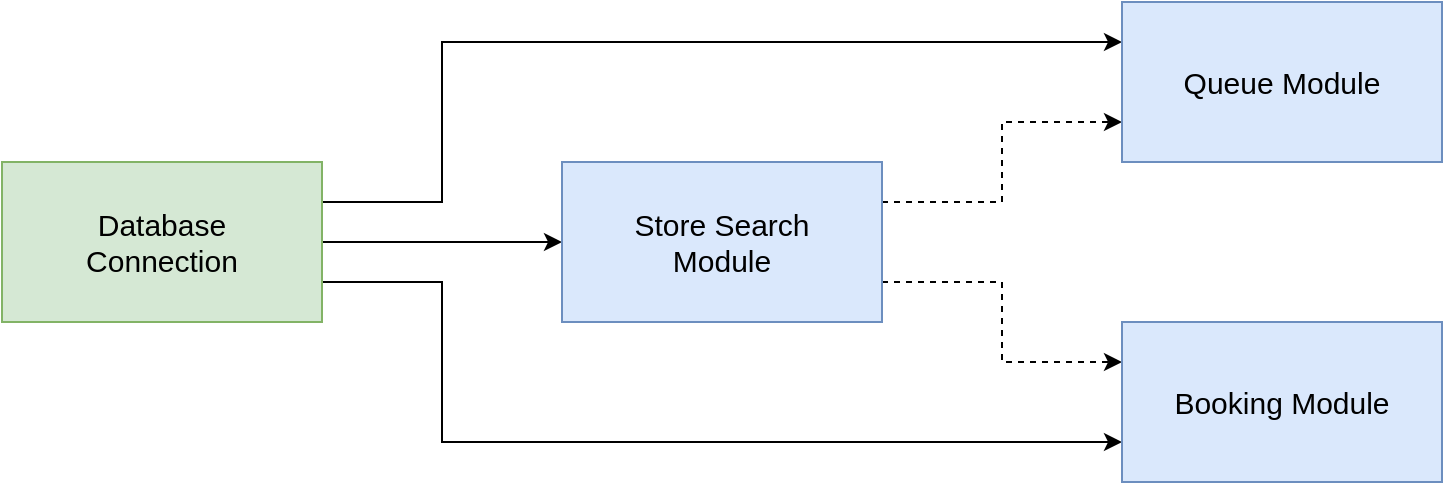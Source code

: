 <mxfile version="14.1.8" type="device"><diagram id="AAz0tT0sU9kUE9OVaSMm" name="Pagina-1"><mxGraphModel dx="946" dy="636" grid="1" gridSize="10" guides="1" tooltips="1" connect="1" arrows="1" fold="1" page="1" pageScale="1" pageWidth="1169" pageHeight="827" math="0" shadow="0"><root><mxCell id="0"/><mxCell id="1" parent="0"/><mxCell id="ZEPXGC6JQxVA9LkOI50V-5" style="edgeStyle=orthogonalEdgeStyle;rounded=0;orthogonalLoop=1;jettySize=auto;html=1;entryX=0;entryY=0.5;entryDx=0;entryDy=0;fontSize=15;" parent="1" source="ZEPXGC6JQxVA9LkOI50V-1" target="ZEPXGC6JQxVA9LkOI50V-2" edge="1"><mxGeometry relative="1" as="geometry"/></mxCell><mxCell id="ZEPXGC6JQxVA9LkOI50V-8" style="edgeStyle=orthogonalEdgeStyle;rounded=0;orthogonalLoop=1;jettySize=auto;html=1;exitX=1;exitY=0.25;exitDx=0;exitDy=0;entryX=0;entryY=0.25;entryDx=0;entryDy=0;fontSize=15;" parent="1" source="ZEPXGC6JQxVA9LkOI50V-1" target="ZEPXGC6JQxVA9LkOI50V-3" edge="1"><mxGeometry relative="1" as="geometry"><Array as="points"><mxPoint x="300" y="260"/><mxPoint x="300" y="180"/></Array></mxGeometry></mxCell><mxCell id="ZEPXGC6JQxVA9LkOI50V-9" style="edgeStyle=orthogonalEdgeStyle;rounded=0;orthogonalLoop=1;jettySize=auto;html=1;exitX=1;exitY=0.75;exitDx=0;exitDy=0;entryX=0;entryY=0.75;entryDx=0;entryDy=0;fontSize=15;" parent="1" source="ZEPXGC6JQxVA9LkOI50V-1" target="ZEPXGC6JQxVA9LkOI50V-4" edge="1"><mxGeometry relative="1" as="geometry"><Array as="points"><mxPoint x="300" y="300"/><mxPoint x="300" y="380"/></Array></mxGeometry></mxCell><mxCell id="ZEPXGC6JQxVA9LkOI50V-1" value="Database&lt;br&gt;Connection" style="rounded=0;whiteSpace=wrap;html=1;fontSize=15;fillColor=#d5e8d4;strokeColor=#82b366;" parent="1" vertex="1"><mxGeometry x="80" y="240" width="160" height="80" as="geometry"/></mxCell><mxCell id="ZEPXGC6JQxVA9LkOI50V-6" style="edgeStyle=orthogonalEdgeStyle;rounded=0;orthogonalLoop=1;jettySize=auto;html=1;exitX=1;exitY=0.25;exitDx=0;exitDy=0;entryX=0;entryY=0.75;entryDx=0;entryDy=0;fontSize=15;dashed=1;" parent="1" source="ZEPXGC6JQxVA9LkOI50V-2" target="ZEPXGC6JQxVA9LkOI50V-3" edge="1"><mxGeometry relative="1" as="geometry"/></mxCell><mxCell id="ZEPXGC6JQxVA9LkOI50V-7" style="edgeStyle=orthogonalEdgeStyle;rounded=0;orthogonalLoop=1;jettySize=auto;html=1;exitX=1;exitY=0.75;exitDx=0;exitDy=0;entryX=0;entryY=0.25;entryDx=0;entryDy=0;fontSize=15;dashed=1;" parent="1" source="ZEPXGC6JQxVA9LkOI50V-2" target="ZEPXGC6JQxVA9LkOI50V-4" edge="1"><mxGeometry relative="1" as="geometry"/></mxCell><mxCell id="ZEPXGC6JQxVA9LkOI50V-2" value="Store Search&lt;br&gt;Module" style="rounded=0;whiteSpace=wrap;html=1;fontSize=15;fillColor=#dae8fc;strokeColor=#6c8ebf;" parent="1" vertex="1"><mxGeometry x="360" y="240" width="160" height="80" as="geometry"/></mxCell><mxCell id="ZEPXGC6JQxVA9LkOI50V-3" value="Queue Module" style="rounded=0;whiteSpace=wrap;html=1;fontSize=15;fillColor=#dae8fc;strokeColor=#6c8ebf;" parent="1" vertex="1"><mxGeometry x="640" y="160" width="160" height="80" as="geometry"/></mxCell><mxCell id="ZEPXGC6JQxVA9LkOI50V-4" value="Booking Module" style="rounded=0;whiteSpace=wrap;html=1;fontSize=15;fillColor=#dae8fc;strokeColor=#6c8ebf;" parent="1" vertex="1"><mxGeometry x="640" y="320" width="160" height="80" as="geometry"/></mxCell></root></mxGraphModel></diagram></mxfile>